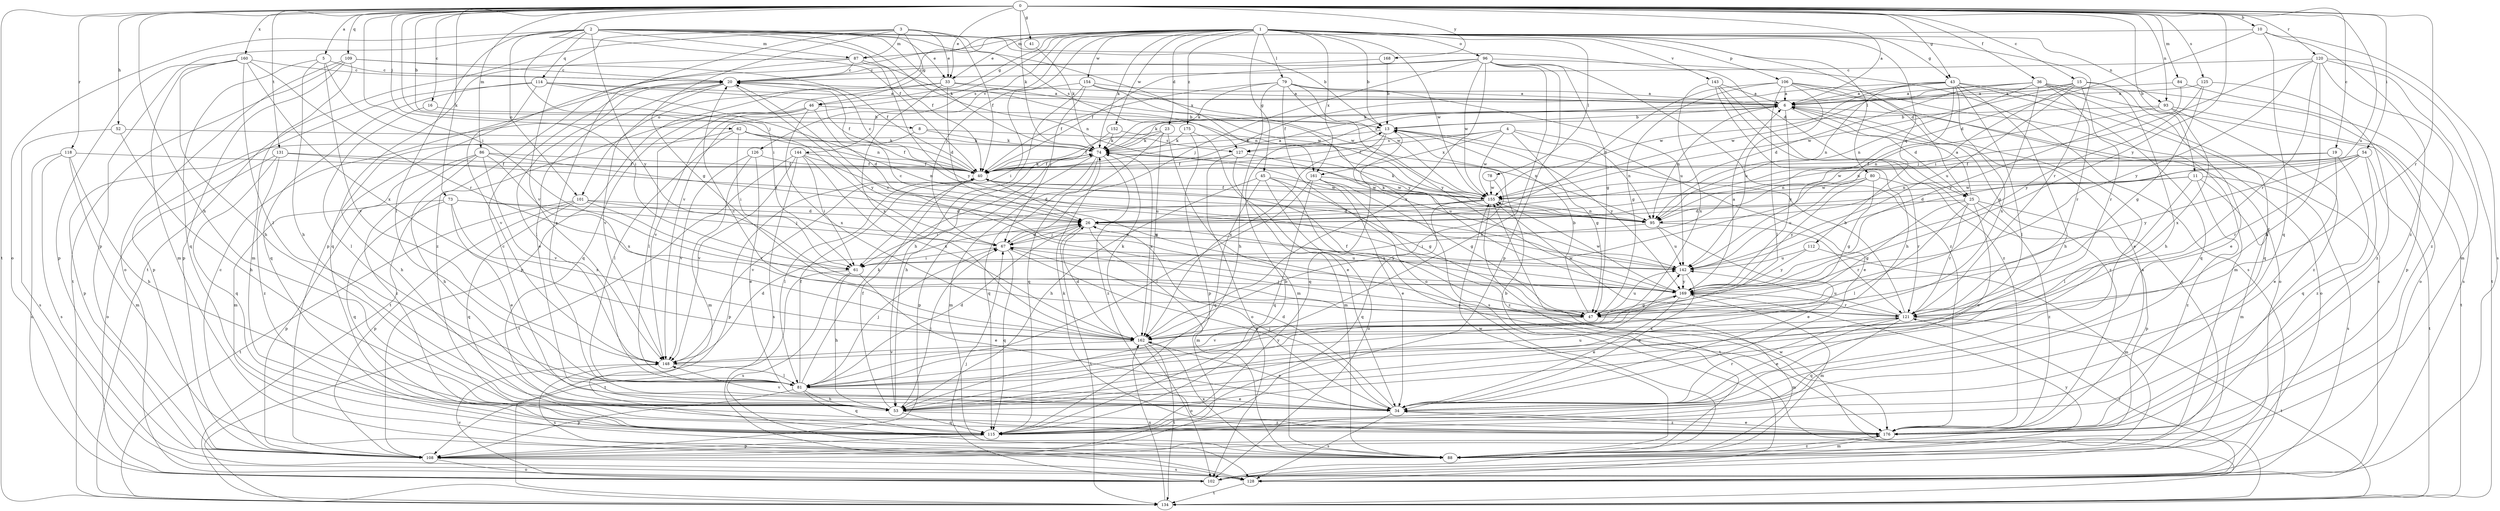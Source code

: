 strict digraph  {
0;
1;
2;
3;
4;
5;
6;
8;
10;
11;
13;
15;
16;
19;
20;
23;
25;
26;
33;
34;
36;
40;
41;
43;
45;
46;
47;
52;
53;
54;
61;
62;
67;
73;
74;
78;
79;
80;
81;
84;
86;
87;
88;
93;
95;
96;
101;
102;
106;
108;
109;
112;
114;
115;
118;
120;
121;
125;
126;
127;
128;
131;
134;
142;
143;
144;
148;
152;
154;
155;
160;
161;
162;
168;
169;
175;
176;
0 -> 5  [label=a];
0 -> 6  [label=a];
0 -> 8  [label=b];
0 -> 10  [label=b];
0 -> 11  [label=b];
0 -> 15  [label=c];
0 -> 16  [label=c];
0 -> 19  [label=c];
0 -> 33  [label=e];
0 -> 36  [label=f];
0 -> 40  [label=f];
0 -> 41  [label=g];
0 -> 43  [label=g];
0 -> 52  [label=h];
0 -> 53  [label=h];
0 -> 54  [label=i];
0 -> 61  [label=i];
0 -> 62  [label=j];
0 -> 67  [label=j];
0 -> 73  [label=k];
0 -> 74  [label=k];
0 -> 84  [label=m];
0 -> 86  [label=m];
0 -> 93  [label=n];
0 -> 109  [label=q];
0 -> 118  [label=r];
0 -> 120  [label=r];
0 -> 121  [label=r];
0 -> 125  [label=s];
0 -> 131  [label=t];
0 -> 134  [label=t];
0 -> 142  [label=u];
0 -> 160  [label=x];
0 -> 168  [label=y];
0 -> 169  [label=y];
1 -> 13  [label=b];
1 -> 23  [label=d];
1 -> 25  [label=d];
1 -> 33  [label=e];
1 -> 43  [label=g];
1 -> 45  [label=g];
1 -> 46  [label=g];
1 -> 67  [label=j];
1 -> 74  [label=k];
1 -> 78  [label=l];
1 -> 79  [label=l];
1 -> 80  [label=l];
1 -> 93  [label=n];
1 -> 96  [label=o];
1 -> 101  [label=o];
1 -> 106  [label=p];
1 -> 108  [label=p];
1 -> 112  [label=q];
1 -> 121  [label=r];
1 -> 126  [label=s];
1 -> 143  [label=v];
1 -> 144  [label=v];
1 -> 148  [label=v];
1 -> 152  [label=w];
1 -> 154  [label=w];
1 -> 155  [label=w];
1 -> 161  [label=x];
1 -> 175  [label=z];
2 -> 13  [label=b];
2 -> 25  [label=d];
2 -> 33  [label=e];
2 -> 40  [label=f];
2 -> 61  [label=i];
2 -> 74  [label=k];
2 -> 81  [label=l];
2 -> 87  [label=m];
2 -> 95  [label=n];
2 -> 101  [label=o];
2 -> 102  [label=o];
2 -> 108  [label=p];
2 -> 114  [label=q];
2 -> 161  [label=x];
2 -> 169  [label=y];
3 -> 33  [label=e];
3 -> 34  [label=e];
3 -> 40  [label=f];
3 -> 46  [label=g];
3 -> 47  [label=g];
3 -> 87  [label=m];
3 -> 127  [label=s];
3 -> 134  [label=t];
3 -> 148  [label=v];
4 -> 34  [label=e];
4 -> 40  [label=f];
4 -> 47  [label=g];
4 -> 95  [label=n];
4 -> 127  [label=s];
4 -> 155  [label=w];
4 -> 161  [label=x];
5 -> 20  [label=c];
5 -> 53  [label=h];
5 -> 61  [label=i];
5 -> 115  [label=q];
5 -> 148  [label=v];
6 -> 13  [label=b];
6 -> 25  [label=d];
6 -> 74  [label=k];
6 -> 95  [label=n];
6 -> 102  [label=o];
6 -> 127  [label=s];
6 -> 169  [label=y];
6 -> 176  [label=z];
8 -> 74  [label=k];
8 -> 108  [label=p];
8 -> 127  [label=s];
10 -> 26  [label=d];
10 -> 87  [label=m];
10 -> 115  [label=q];
10 -> 128  [label=s];
10 -> 176  [label=z];
11 -> 26  [label=d];
11 -> 81  [label=l];
11 -> 88  [label=m];
11 -> 128  [label=s];
11 -> 155  [label=w];
11 -> 176  [label=z];
13 -> 74  [label=k];
13 -> 115  [label=q];
13 -> 128  [label=s];
13 -> 162  [label=x];
13 -> 169  [label=y];
15 -> 6  [label=a];
15 -> 34  [label=e];
15 -> 53  [label=h];
15 -> 67  [label=j];
15 -> 74  [label=k];
15 -> 121  [label=r];
15 -> 142  [label=u];
15 -> 155  [label=w];
16 -> 13  [label=b];
16 -> 81  [label=l];
19 -> 34  [label=e];
19 -> 40  [label=f];
19 -> 95  [label=n];
19 -> 115  [label=q];
20 -> 6  [label=a];
20 -> 34  [label=e];
20 -> 81  [label=l];
20 -> 148  [label=v];
20 -> 169  [label=y];
23 -> 40  [label=f];
23 -> 74  [label=k];
23 -> 88  [label=m];
23 -> 115  [label=q];
23 -> 162  [label=x];
25 -> 6  [label=a];
25 -> 26  [label=d];
25 -> 34  [label=e];
25 -> 47  [label=g];
25 -> 81  [label=l];
25 -> 108  [label=p];
25 -> 121  [label=r];
25 -> 176  [label=z];
26 -> 67  [label=j];
26 -> 88  [label=m];
26 -> 134  [label=t];
26 -> 169  [label=y];
33 -> 6  [label=a];
33 -> 26  [label=d];
33 -> 108  [label=p];
33 -> 115  [label=q];
33 -> 155  [label=w];
33 -> 162  [label=x];
34 -> 26  [label=d];
34 -> 67  [label=j];
34 -> 121  [label=r];
34 -> 128  [label=s];
34 -> 148  [label=v];
34 -> 176  [label=z];
36 -> 6  [label=a];
36 -> 26  [label=d];
36 -> 47  [label=g];
36 -> 95  [label=n];
36 -> 102  [label=o];
36 -> 108  [label=p];
36 -> 115  [label=q];
36 -> 121  [label=r];
36 -> 155  [label=w];
40 -> 6  [label=a];
40 -> 20  [label=c];
40 -> 26  [label=d];
40 -> 74  [label=k];
40 -> 81  [label=l];
40 -> 108  [label=p];
40 -> 148  [label=v];
40 -> 155  [label=w];
41 -> 74  [label=k];
43 -> 6  [label=a];
43 -> 40  [label=f];
43 -> 53  [label=h];
43 -> 81  [label=l];
43 -> 95  [label=n];
43 -> 115  [label=q];
43 -> 128  [label=s];
43 -> 142  [label=u];
43 -> 155  [label=w];
43 -> 162  [label=x];
45 -> 47  [label=g];
45 -> 53  [label=h];
45 -> 102  [label=o];
45 -> 115  [label=q];
45 -> 155  [label=w];
45 -> 176  [label=z];
46 -> 13  [label=b];
46 -> 26  [label=d];
46 -> 81  [label=l];
46 -> 134  [label=t];
46 -> 148  [label=v];
46 -> 162  [label=x];
47 -> 13  [label=b];
47 -> 40  [label=f];
47 -> 67  [label=j];
47 -> 88  [label=m];
47 -> 142  [label=u];
47 -> 148  [label=v];
52 -> 53  [label=h];
52 -> 74  [label=k];
52 -> 128  [label=s];
53 -> 20  [label=c];
53 -> 40  [label=f];
53 -> 67  [label=j];
53 -> 115  [label=q];
53 -> 142  [label=u];
53 -> 176  [label=z];
54 -> 40  [label=f];
54 -> 95  [label=n];
54 -> 121  [label=r];
54 -> 134  [label=t];
54 -> 155  [label=w];
54 -> 169  [label=y];
54 -> 176  [label=z];
61 -> 34  [label=e];
61 -> 53  [label=h];
61 -> 128  [label=s];
61 -> 134  [label=t];
62 -> 40  [label=f];
62 -> 53  [label=h];
62 -> 61  [label=i];
62 -> 74  [label=k];
62 -> 81  [label=l];
62 -> 95  [label=n];
67 -> 26  [label=d];
67 -> 34  [label=e];
67 -> 61  [label=i];
67 -> 115  [label=q];
67 -> 142  [label=u];
73 -> 26  [label=d];
73 -> 34  [label=e];
73 -> 67  [label=j];
73 -> 108  [label=p];
73 -> 115  [label=q];
73 -> 162  [label=x];
74 -> 40  [label=f];
74 -> 88  [label=m];
74 -> 108  [label=p];
74 -> 115  [label=q];
74 -> 162  [label=x];
74 -> 176  [label=z];
78 -> 155  [label=w];
78 -> 162  [label=x];
79 -> 6  [label=a];
79 -> 40  [label=f];
79 -> 53  [label=h];
79 -> 74  [label=k];
79 -> 102  [label=o];
79 -> 142  [label=u];
79 -> 155  [label=w];
79 -> 169  [label=y];
80 -> 47  [label=g];
80 -> 121  [label=r];
80 -> 142  [label=u];
80 -> 155  [label=w];
80 -> 169  [label=y];
81 -> 26  [label=d];
81 -> 34  [label=e];
81 -> 40  [label=f];
81 -> 53  [label=h];
81 -> 67  [label=j];
81 -> 74  [label=k];
81 -> 108  [label=p];
81 -> 115  [label=q];
81 -> 169  [label=y];
84 -> 6  [label=a];
84 -> 128  [label=s];
84 -> 169  [label=y];
86 -> 26  [label=d];
86 -> 40  [label=f];
86 -> 53  [label=h];
86 -> 88  [label=m];
86 -> 148  [label=v];
86 -> 162  [label=x];
86 -> 176  [label=z];
87 -> 20  [label=c];
87 -> 95  [label=n];
87 -> 115  [label=q];
87 -> 169  [label=y];
87 -> 176  [label=z];
88 -> 13  [label=b];
88 -> 155  [label=w];
88 -> 162  [label=x];
88 -> 176  [label=z];
93 -> 13  [label=b];
93 -> 95  [label=n];
93 -> 134  [label=t];
93 -> 162  [label=x];
93 -> 176  [label=z];
95 -> 34  [label=e];
95 -> 61  [label=i];
95 -> 74  [label=k];
95 -> 121  [label=r];
95 -> 142  [label=u];
96 -> 20  [label=c];
96 -> 40  [label=f];
96 -> 47  [label=g];
96 -> 53  [label=h];
96 -> 67  [label=j];
96 -> 108  [label=p];
96 -> 128  [label=s];
96 -> 155  [label=w];
96 -> 162  [label=x];
96 -> 176  [label=z];
101 -> 26  [label=d];
101 -> 108  [label=p];
101 -> 115  [label=q];
101 -> 121  [label=r];
101 -> 134  [label=t];
101 -> 142  [label=u];
102 -> 67  [label=j];
102 -> 148  [label=v];
102 -> 169  [label=y];
106 -> 6  [label=a];
106 -> 26  [label=d];
106 -> 34  [label=e];
106 -> 47  [label=g];
106 -> 81  [label=l];
106 -> 88  [label=m];
106 -> 102  [label=o];
106 -> 142  [label=u];
108 -> 20  [label=c];
108 -> 102  [label=o];
108 -> 128  [label=s];
109 -> 20  [label=c];
109 -> 40  [label=f];
109 -> 88  [label=m];
109 -> 102  [label=o];
109 -> 108  [label=p];
109 -> 134  [label=t];
112 -> 88  [label=m];
112 -> 142  [label=u];
112 -> 169  [label=y];
114 -> 6  [label=a];
114 -> 40  [label=f];
114 -> 95  [label=n];
114 -> 108  [label=p];
114 -> 115  [label=q];
114 -> 148  [label=v];
115 -> 13  [label=b];
115 -> 108  [label=p];
118 -> 40  [label=f];
118 -> 53  [label=h];
118 -> 88  [label=m];
118 -> 102  [label=o];
118 -> 128  [label=s];
120 -> 20  [label=c];
120 -> 53  [label=h];
120 -> 61  [label=i];
120 -> 88  [label=m];
120 -> 121  [label=r];
120 -> 134  [label=t];
120 -> 169  [label=y];
120 -> 176  [label=z];
121 -> 13  [label=b];
121 -> 34  [label=e];
121 -> 115  [label=q];
121 -> 134  [label=t];
121 -> 142  [label=u];
121 -> 155  [label=w];
121 -> 162  [label=x];
125 -> 6  [label=a];
125 -> 47  [label=g];
125 -> 169  [label=y];
125 -> 176  [label=z];
126 -> 34  [label=e];
126 -> 40  [label=f];
126 -> 88  [label=m];
126 -> 148  [label=v];
127 -> 40  [label=f];
127 -> 88  [label=m];
127 -> 102  [label=o];
127 -> 142  [label=u];
128 -> 121  [label=r];
128 -> 134  [label=t];
131 -> 40  [label=f];
131 -> 102  [label=o];
131 -> 115  [label=q];
131 -> 142  [label=u];
131 -> 176  [label=z];
134 -> 155  [label=w];
134 -> 162  [label=x];
142 -> 20  [label=c];
142 -> 34  [label=e];
142 -> 169  [label=y];
143 -> 6  [label=a];
143 -> 53  [label=h];
143 -> 102  [label=o];
143 -> 162  [label=x];
143 -> 176  [label=z];
144 -> 40  [label=f];
144 -> 47  [label=g];
144 -> 61  [label=i];
144 -> 128  [label=s];
144 -> 134  [label=t];
144 -> 148  [label=v];
144 -> 162  [label=x];
148 -> 26  [label=d];
148 -> 81  [label=l];
148 -> 128  [label=s];
152 -> 53  [label=h];
152 -> 74  [label=k];
152 -> 95  [label=n];
154 -> 6  [label=a];
154 -> 53  [label=h];
154 -> 61  [label=i];
154 -> 67  [label=j];
154 -> 155  [label=w];
154 -> 169  [label=y];
155 -> 26  [label=d];
155 -> 40  [label=f];
155 -> 61  [label=i];
155 -> 74  [label=k];
155 -> 95  [label=n];
155 -> 115  [label=q];
155 -> 134  [label=t];
160 -> 20  [label=c];
160 -> 53  [label=h];
160 -> 81  [label=l];
160 -> 88  [label=m];
160 -> 108  [label=p];
160 -> 121  [label=r];
160 -> 162  [label=x];
161 -> 34  [label=e];
161 -> 47  [label=g];
161 -> 81  [label=l];
161 -> 115  [label=q];
161 -> 155  [label=w];
161 -> 176  [label=z];
162 -> 20  [label=c];
162 -> 26  [label=d];
162 -> 34  [label=e];
162 -> 74  [label=k];
162 -> 102  [label=o];
162 -> 134  [label=t];
162 -> 148  [label=v];
168 -> 13  [label=b];
168 -> 20  [label=c];
169 -> 6  [label=a];
169 -> 20  [label=c];
169 -> 34  [label=e];
169 -> 47  [label=g];
169 -> 88  [label=m];
169 -> 121  [label=r];
169 -> 155  [label=w];
175 -> 34  [label=e];
175 -> 74  [label=k];
175 -> 108  [label=p];
176 -> 6  [label=a];
176 -> 34  [label=e];
176 -> 74  [label=k];
176 -> 88  [label=m];
}
